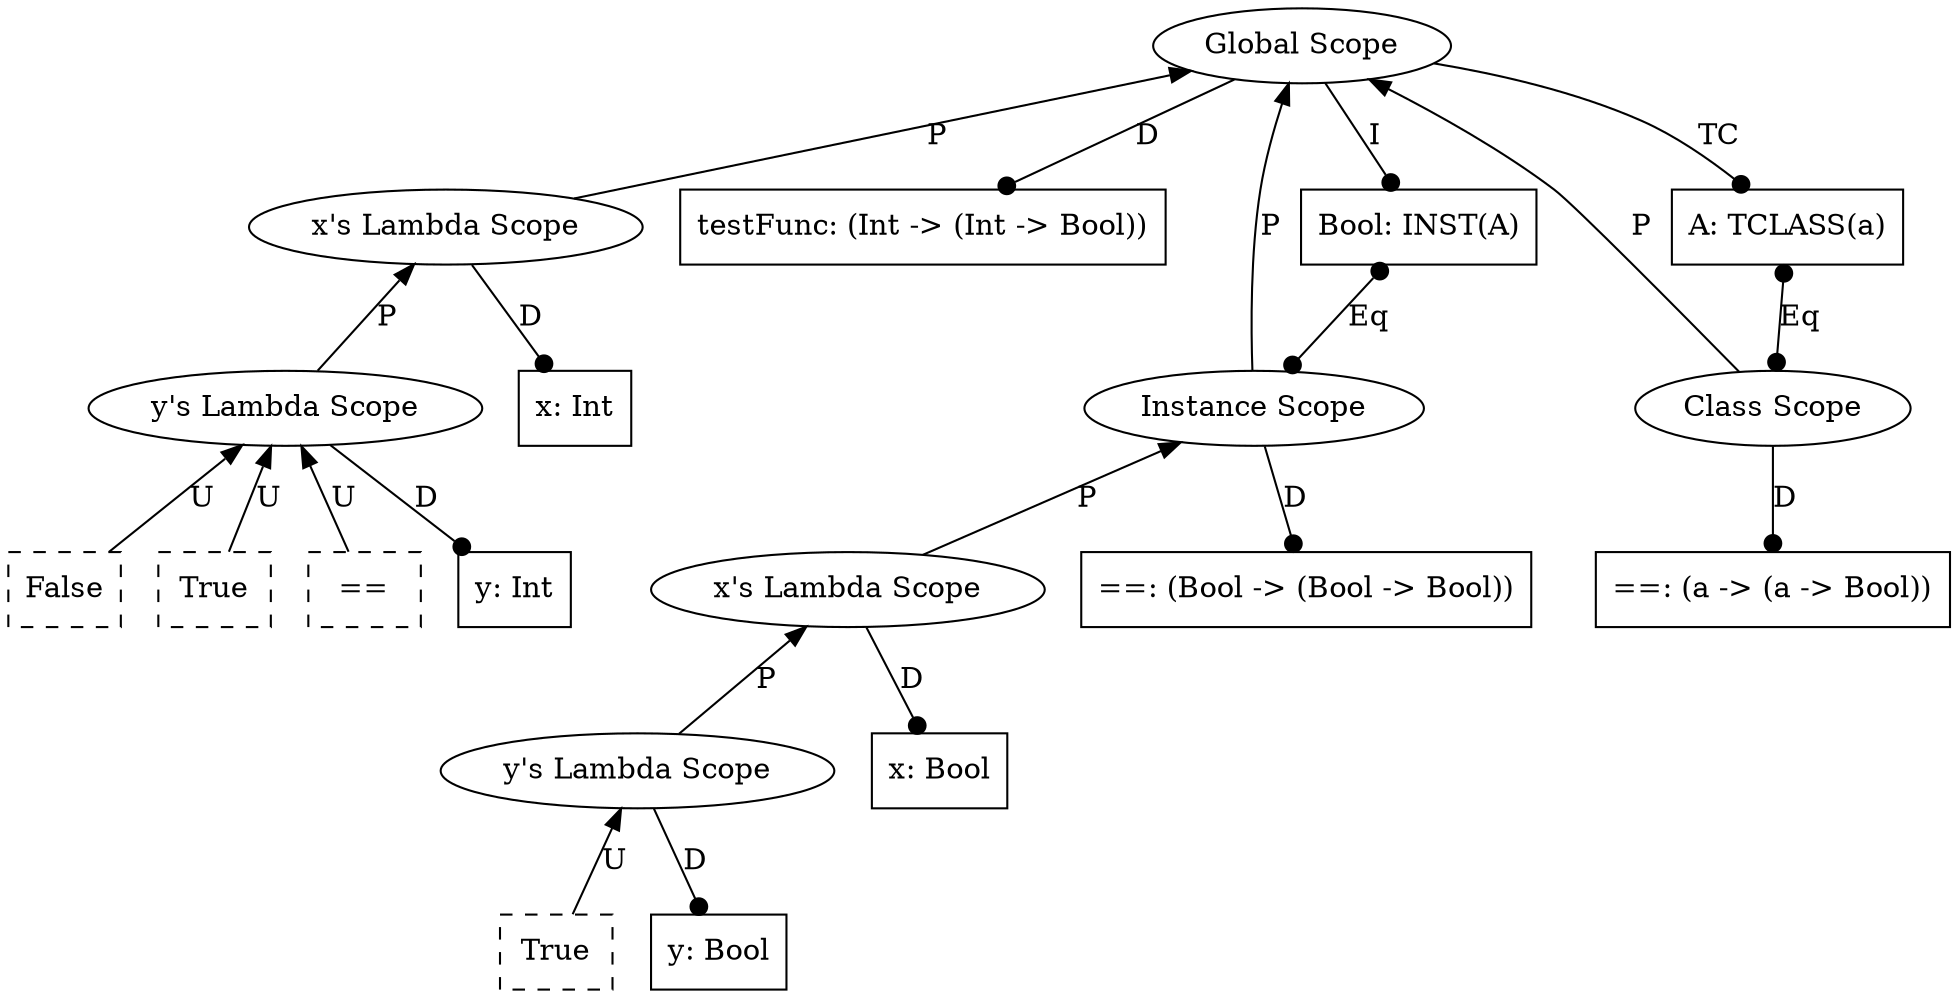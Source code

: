 graph {
    19 [label=False
       ,shape=box
       ,style=dashed];
    18 [label=True
       ,shape=box
       ,style=dashed];
    17 [label="=="
       ,shape=box
       ,style=dashed];
    16 [label="y: Int",shape=box];
    15 [label="y's Lambda Scope"
       ,shape=ellipse];
    14 [label="x: Int",shape=box];
    13 [label="x's Lambda Scope"
       ,shape=ellipse];
    12 [label="testFunc: (Int -> (Int -> Bool))"
       ,shape=box];
    11 [label=True
       ,shape=box
       ,style=dashed];
    10 [label="y: Bool",shape=box];
    9 [label="y's Lambda Scope"
      ,shape=ellipse];
    8 [label="x: Bool",shape=box];
    7 [label="x's Lambda Scope"
      ,shape=ellipse];
    6 [label="==: (Bool -> (Bool -> Bool))"
      ,shape=box];
    5 [label="Instance Scope"
      ,shape=ellipse];
    4 [label="Bool: INST(A)"
      ,shape=box];
    3 [label="==: (a -> (a -> Bool))"
      ,shape=box];
    2 [label="Class Scope"
      ,shape=ellipse];
    1 [label="A: TCLASS(a)"
      ,shape=box];
    0 [label="Global Scope"
      ,shape=ellipse];
    15 -- 19 [label=U,dir=back];
    15 -- 18 [label=U,dir=back];
    15 -- 17 [label=U,dir=back];
    15 -- 16 [label=D
             ,dir=forward
             ,arrowhead=dot];
    13 -- 15 [label=P,dir=back];
    13 -- 14 [label=D
             ,dir=forward
             ,arrowhead=dot];
    0 -- 13 [label=P,dir=back];
    0 -- 12 [label=D
            ,dir=forward
            ,arrowhead=dot];
    9 -- 11 [label=U,dir=back];
    9 -- 10 [label=D
            ,dir=forward
            ,arrowhead=dot];
    7 -- 9 [label=P,dir=back];
    7 -- 8 [label=D
           ,dir=forward
           ,arrowhead=dot];
    5 -- 7 [label=P,dir=back];
    5 -- 6 [label=D
           ,dir=forward
           ,arrowhead=dot];
    4 -- 5 [label=Eq
           ,dir=both
           ,arrowhead=dot
           ,arrowtail=dot];
    0 -- 5 [label=P,dir=back];
    0 -- 4 [label=I
           ,dir=forward
           ,arrowhead=dot];
    2 -- 3 [label=D
           ,dir=forward
           ,arrowhead=dot];
    1 -- 2 [label=Eq
           ,dir=both
           ,arrowhead=dot
           ,arrowtail=dot];
    0 -- 2 [label=P,dir=back];
    0 -- 1 [label=TC
           ,dir=forward
           ,arrowhead=dot];
}
